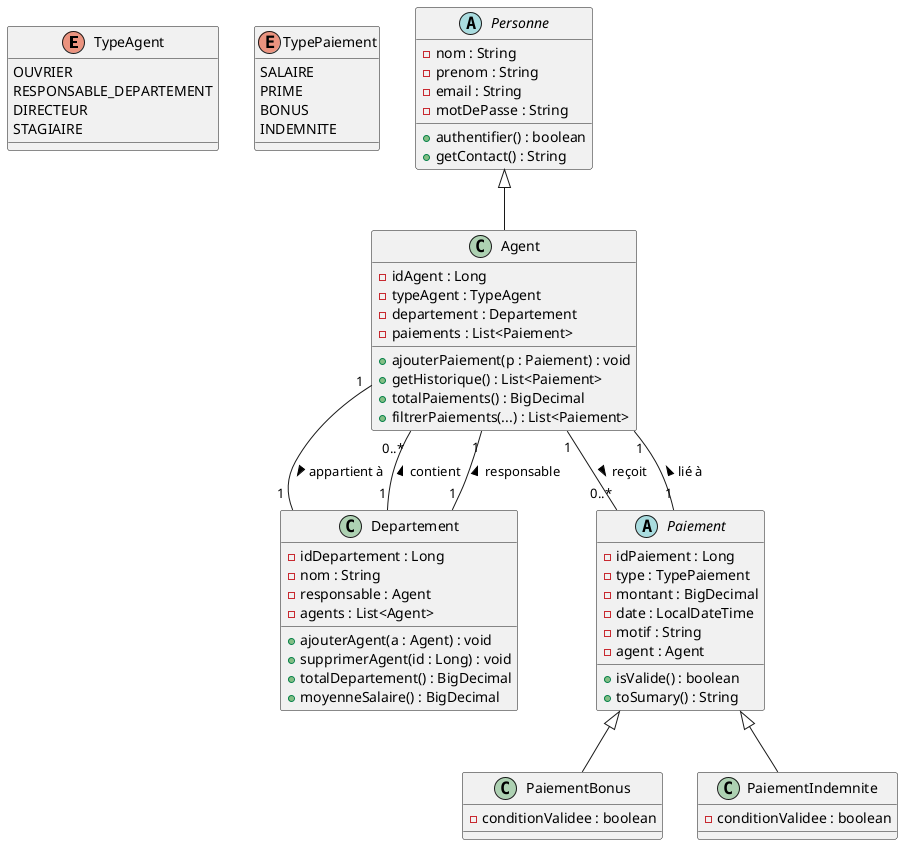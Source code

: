 @startuml

' =====================
' ENUMS
' =====================
enum TypeAgent {
  OUVRIER
  RESPONSABLE_DEPARTEMENT
  DIRECTEUR
  STAGIAIRE
}

enum TypePaiement {
  SALAIRE
  PRIME
  BONUS
  INDEMNITE
}

' =====================
' CLASSES
' =====================
abstract class Personne {
  - nom : String
  - prenom : String
  - email : String
  - motDePasse : String

  + authentifier() : boolean
  + getContact() : String
}

class Agent extends Personne {
  - idAgent : Long
  - typeAgent : TypeAgent
  - departement : Departement
  - paiements : List<Paiement>

  + ajouterPaiement(p : Paiement) : void
  + getHistorique() : List<Paiement>
  + totalPaiements() : BigDecimal
  + filtrerPaiements(...) : List<Paiement>
}

class Departement {
  - idDepartement : Long
  - nom : String
  - responsable : Agent
  - agents : List<Agent>

  + ajouterAgent(a : Agent) : void
  + supprimerAgent(id : Long) : void
  + totalDepartement() : BigDecimal
  + moyenneSalaire() : BigDecimal
}

abstract class Paiement {
  - idPaiement : Long
  - type : TypePaiement
  - montant : BigDecimal
  - date : LocalDateTime
  - motif : String
  - agent : Agent

  + isValide() : boolean
  + toSumary() : String
}

class PaiementBonus extends Paiement {
  - conditionValidee : boolean
}

class PaiementIndemnite extends Paiement {
  - conditionValidee : boolean
}

' =====================
' RELATIONS
' =====================

' Un département contient plusieurs agents
Departement "1" -- "0..*" Agent : contient >

' Un agent appartient à exactement 1 département
Agent "1" -- "1" Departement : appartient à >

' Un agent a plusieurs paiements
Agent "1" -- "0..*" Paiement : reçoit >

' Un paiement appartient à un seul agent
Paiement "1" -- "1" Agent : lié à >

' Un département a exactement 1 responsable
Departement "1" -- "1" Agent : responsable >

@enduml
